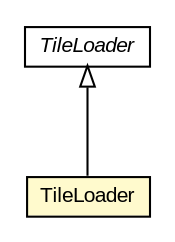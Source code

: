 #!/usr/local/bin/dot
#
# Class diagram 
# Generated by UMLGraph version R5_6-24-gf6e263 (http://www.umlgraph.org/)
#

digraph G {
	edge [fontname="arial",fontsize=10,labelfontname="arial",labelfontsize=10];
	node [fontname="arial",fontsize=10,shape=plaintext];
	nodesep=0.25;
	ranksep=0.5;
	// org.osmdroid.tileprovider.modules.MapTileFilesystemProvider.TileLoader
	c20623 [label=<<table title="org.osmdroid.tileprovider.modules.MapTileFilesystemProvider.TileLoader" border="0" cellborder="1" cellspacing="0" cellpadding="2" port="p" bgcolor="lemonChiffon" href="./MapTileFilesystemProvider.TileLoader.html">
		<tr><td><table border="0" cellspacing="0" cellpadding="1">
<tr><td align="center" balign="center"> TileLoader </td></tr>
		</table></td></tr>
		</table>>, URL="./MapTileFilesystemProvider.TileLoader.html", fontname="arial", fontcolor="black", fontsize=10.0];
	// org.osmdroid.tileprovider.modules.MapTileModuleProviderBase.TileLoader
	c20625 [label=<<table title="org.osmdroid.tileprovider.modules.MapTileModuleProviderBase.TileLoader" border="0" cellborder="1" cellspacing="0" cellpadding="2" port="p" href="./MapTileModuleProviderBase.TileLoader.html">
		<tr><td><table border="0" cellspacing="0" cellpadding="1">
<tr><td align="center" balign="center"><font face="arial italic"> TileLoader </font></td></tr>
		</table></td></tr>
		</table>>, URL="./MapTileModuleProviderBase.TileLoader.html", fontname="arial", fontcolor="black", fontsize=10.0];
	//org.osmdroid.tileprovider.modules.MapTileFilesystemProvider.TileLoader extends org.osmdroid.tileprovider.modules.MapTileModuleProviderBase.TileLoader
	c20625:p -> c20623:p [dir=back,arrowtail=empty];
}


